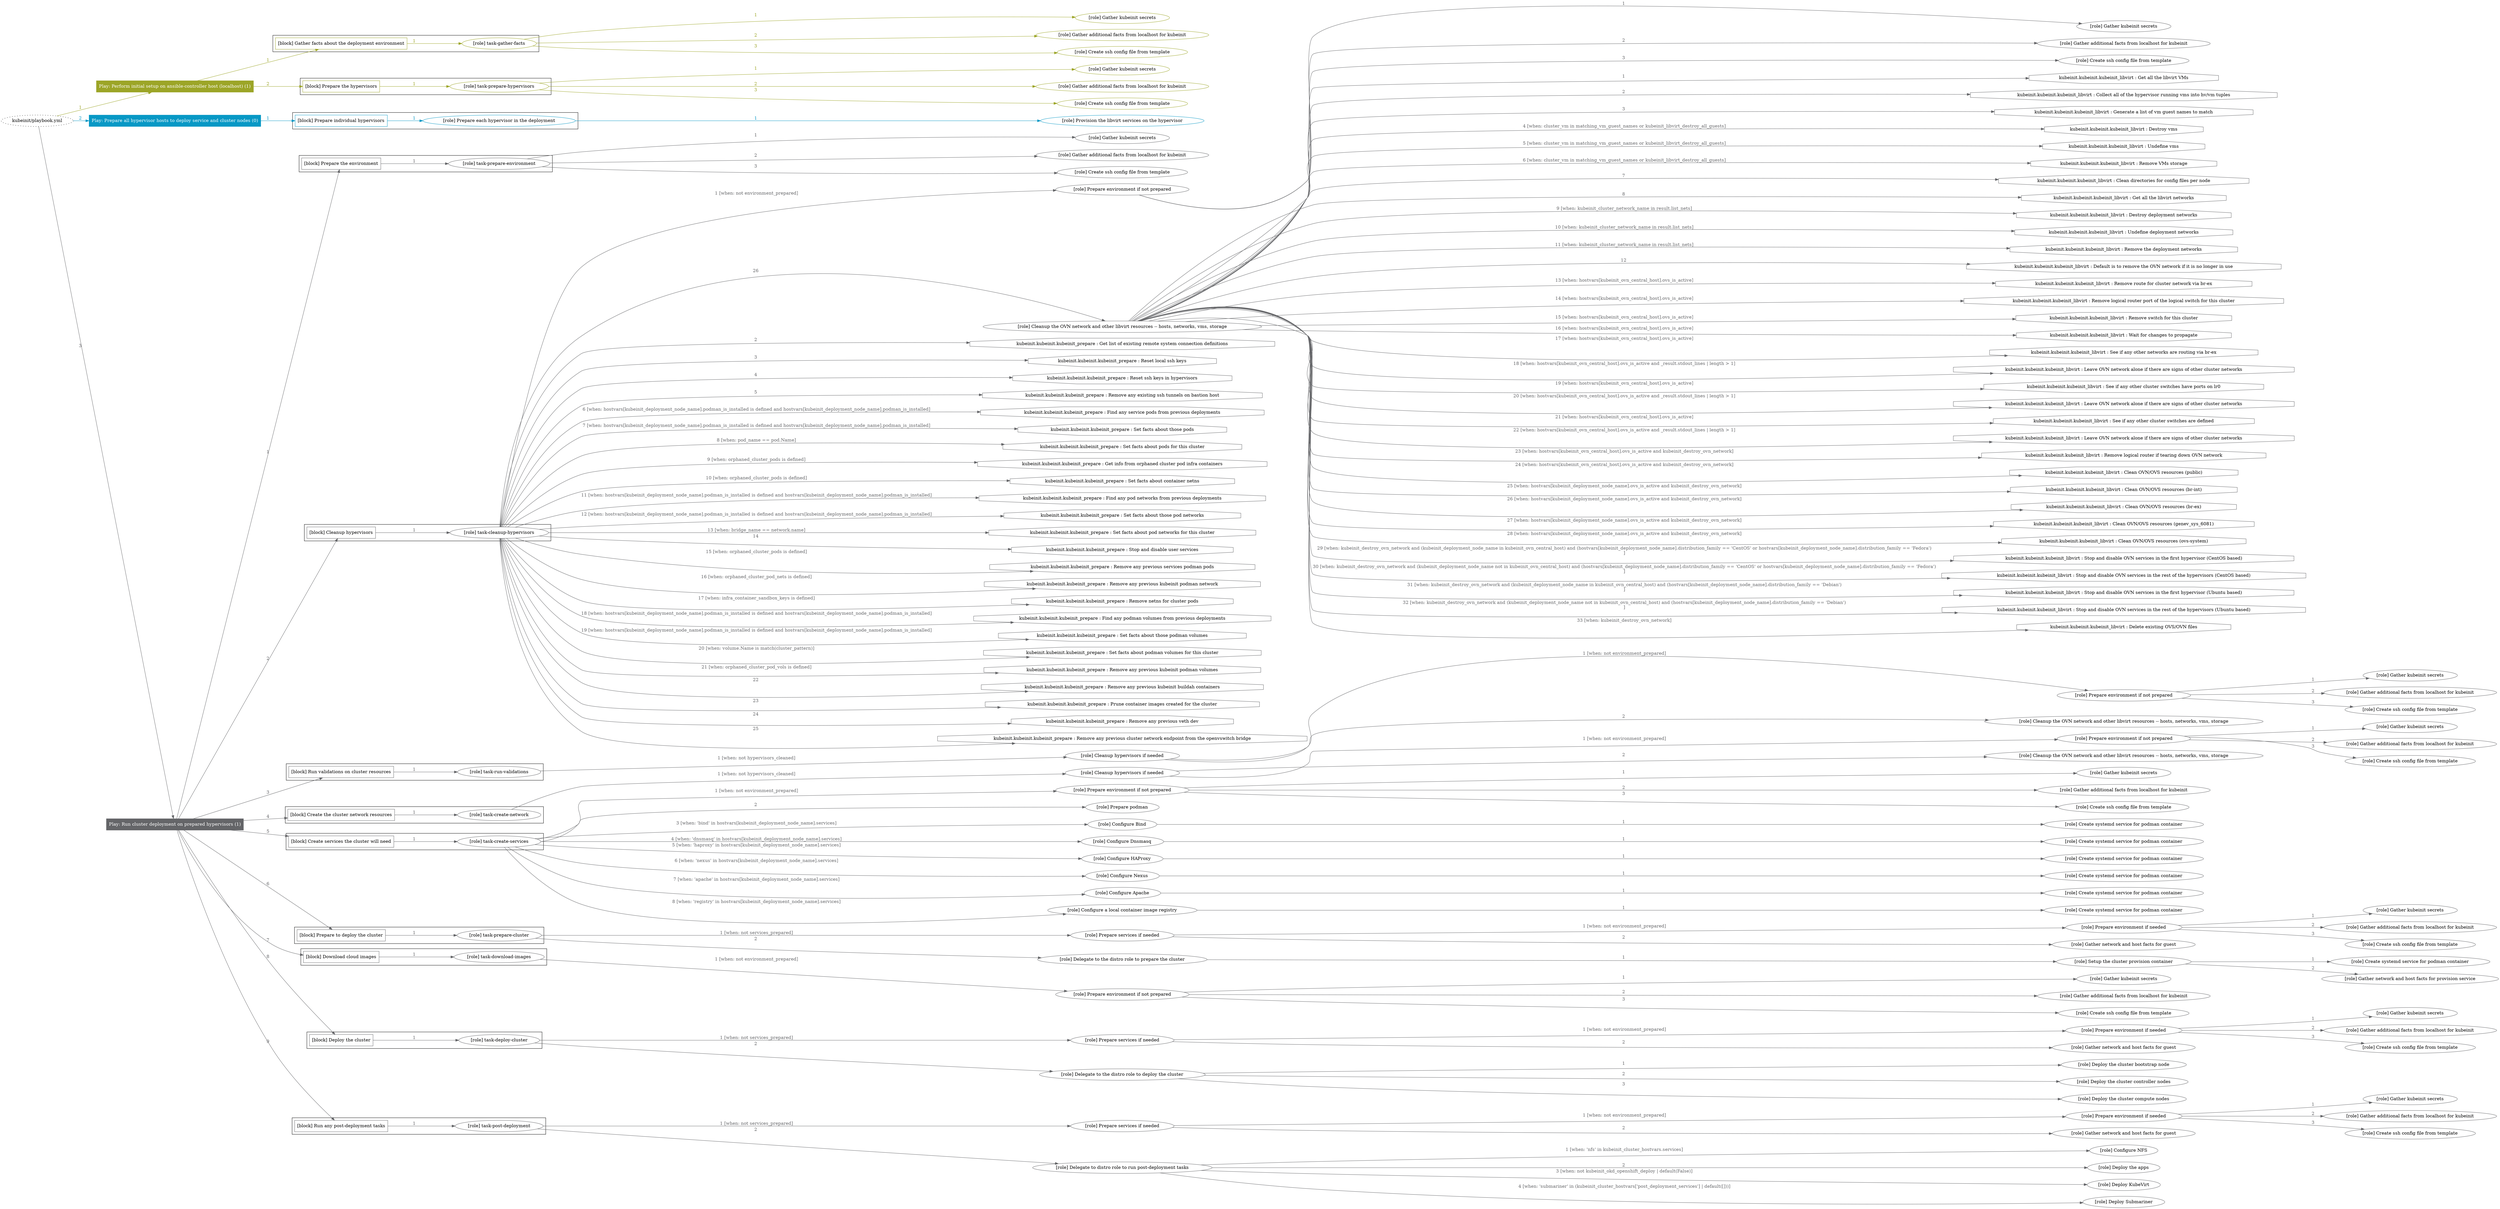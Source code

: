 digraph {
	graph [concentrate=true ordering=in rankdir=LR ratio=fill]
	edge [esep=5 sep=10]
	"kubeinit/playbook.yml" [id=root_node style=dotted]
	play_9161a0d1 [label="Play: Perform initial setup on ansible-controller host (localhost) (1)" color="#9ca527" fontcolor="#ffffff" id=play_9161a0d1 shape=box style=filled tooltip=localhost]
	"kubeinit/playbook.yml" -> play_9161a0d1 [label="1 " color="#9ca527" fontcolor="#9ca527" id=edge_3f60aef7 labeltooltip="1 " tooltip="1 "]
	subgraph "Gather kubeinit secrets" {
		role_dadc5a93 [label="[role] Gather kubeinit secrets" color="#9ca527" id=role_dadc5a93 tooltip="Gather kubeinit secrets"]
	}
	subgraph "Gather additional facts from localhost for kubeinit" {
		role_564ab711 [label="[role] Gather additional facts from localhost for kubeinit" color="#9ca527" id=role_564ab711 tooltip="Gather additional facts from localhost for kubeinit"]
	}
	subgraph "Create ssh config file from template" {
		role_732f8b85 [label="[role] Create ssh config file from template" color="#9ca527" id=role_732f8b85 tooltip="Create ssh config file from template"]
	}
	subgraph "task-gather-facts" {
		role_3a138c8e [label="[role] task-gather-facts" color="#9ca527" id=role_3a138c8e tooltip="task-gather-facts"]
		role_3a138c8e -> role_dadc5a93 [label="1 " color="#9ca527" fontcolor="#9ca527" id=edge_74b45e54 labeltooltip="1 " tooltip="1 "]
		role_3a138c8e -> role_564ab711 [label="2 " color="#9ca527" fontcolor="#9ca527" id=edge_6ecc9608 labeltooltip="2 " tooltip="2 "]
		role_3a138c8e -> role_732f8b85 [label="3 " color="#9ca527" fontcolor="#9ca527" id=edge_35d674af labeltooltip="3 " tooltip="3 "]
	}
	subgraph "Gather kubeinit secrets" {
		role_bfb163ec [label="[role] Gather kubeinit secrets" color="#9ca527" id=role_bfb163ec tooltip="Gather kubeinit secrets"]
	}
	subgraph "Gather additional facts from localhost for kubeinit" {
		role_de8f8d47 [label="[role] Gather additional facts from localhost for kubeinit" color="#9ca527" id=role_de8f8d47 tooltip="Gather additional facts from localhost for kubeinit"]
	}
	subgraph "Create ssh config file from template" {
		role_79fc970c [label="[role] Create ssh config file from template" color="#9ca527" id=role_79fc970c tooltip="Create ssh config file from template"]
	}
	subgraph "task-prepare-hypervisors" {
		role_7d9f3e66 [label="[role] task-prepare-hypervisors" color="#9ca527" id=role_7d9f3e66 tooltip="task-prepare-hypervisors"]
		role_7d9f3e66 -> role_bfb163ec [label="1 " color="#9ca527" fontcolor="#9ca527" id=edge_b8ff4977 labeltooltip="1 " tooltip="1 "]
		role_7d9f3e66 -> role_de8f8d47 [label="2 " color="#9ca527" fontcolor="#9ca527" id=edge_2eff59d9 labeltooltip="2 " tooltip="2 "]
		role_7d9f3e66 -> role_79fc970c [label="3 " color="#9ca527" fontcolor="#9ca527" id=edge_4418f6ea labeltooltip="3 " tooltip="3 "]
	}
	subgraph "Play: Perform initial setup on ansible-controller host (localhost) (1)" {
		play_9161a0d1 -> block_3ead2375 [label=1 color="#9ca527" fontcolor="#9ca527" id=edge_a5574df6 labeltooltip=1 tooltip=1]
		subgraph cluster_block_3ead2375 {
			block_3ead2375 [label="[block] Gather facts about the deployment environment" color="#9ca527" id=block_3ead2375 labeltooltip="Gather facts about the deployment environment" shape=box tooltip="Gather facts about the deployment environment"]
			block_3ead2375 -> role_3a138c8e [label="1 " color="#9ca527" fontcolor="#9ca527" id=edge_1fb268f6 labeltooltip="1 " tooltip="1 "]
		}
		play_9161a0d1 -> block_58c0d29c [label=2 color="#9ca527" fontcolor="#9ca527" id=edge_acb1ea78 labeltooltip=2 tooltip=2]
		subgraph cluster_block_58c0d29c {
			block_58c0d29c [label="[block] Prepare the hypervisors" color="#9ca527" id=block_58c0d29c labeltooltip="Prepare the hypervisors" shape=box tooltip="Prepare the hypervisors"]
			block_58c0d29c -> role_7d9f3e66 [label="1 " color="#9ca527" fontcolor="#9ca527" id=edge_38a0248b labeltooltip="1 " tooltip="1 "]
		}
	}
	play_a4331dd5 [label="Play: Prepare all hypervisor hosts to deploy service and cluster nodes (0)" color="#0798c5" fontcolor="#ffffff" id=play_a4331dd5 shape=box style=filled tooltip="Play: Prepare all hypervisor hosts to deploy service and cluster nodes (0)"]
	"kubeinit/playbook.yml" -> play_a4331dd5 [label="2 " color="#0798c5" fontcolor="#0798c5" id=edge_3f475771 labeltooltip="2 " tooltip="2 "]
	subgraph "Provision the libvirt services on the hypervisor" {
		role_468be45b [label="[role] Provision the libvirt services on the hypervisor" color="#0798c5" id=role_468be45b tooltip="Provision the libvirt services on the hypervisor"]
	}
	subgraph "Prepare each hypervisor in the deployment" {
		role_e16c36fb [label="[role] Prepare each hypervisor in the deployment" color="#0798c5" id=role_e16c36fb tooltip="Prepare each hypervisor in the deployment"]
		role_e16c36fb -> role_468be45b [label="1 " color="#0798c5" fontcolor="#0798c5" id=edge_d2145a8a labeltooltip="1 " tooltip="1 "]
	}
	subgraph "Play: Prepare all hypervisor hosts to deploy service and cluster nodes (0)" {
		play_a4331dd5 -> block_8f490233 [label=1 color="#0798c5" fontcolor="#0798c5" id=edge_43fbc9db labeltooltip=1 tooltip=1]
		subgraph cluster_block_8f490233 {
			block_8f490233 [label="[block] Prepare individual hypervisors" color="#0798c5" id=block_8f490233 labeltooltip="Prepare individual hypervisors" shape=box tooltip="Prepare individual hypervisors"]
			block_8f490233 -> role_e16c36fb [label="1 " color="#0798c5" fontcolor="#0798c5" id=edge_c106e154 labeltooltip="1 " tooltip="1 "]
		}
	}
	play_cfca527a [label="Play: Run cluster deployment on prepared hypervisors (1)" color="#646568" fontcolor="#ffffff" id=play_cfca527a shape=box style=filled tooltip=localhost]
	"kubeinit/playbook.yml" -> play_cfca527a [label="3 " color="#646568" fontcolor="#646568" id=edge_3ae3a5e8 labeltooltip="3 " tooltip="3 "]
	subgraph "Gather kubeinit secrets" {
		role_e492679f [label="[role] Gather kubeinit secrets" color="#646568" id=role_e492679f tooltip="Gather kubeinit secrets"]
	}
	subgraph "Gather additional facts from localhost for kubeinit" {
		role_8019c5d4 [label="[role] Gather additional facts from localhost for kubeinit" color="#646568" id=role_8019c5d4 tooltip="Gather additional facts from localhost for kubeinit"]
	}
	subgraph "Create ssh config file from template" {
		role_74037914 [label="[role] Create ssh config file from template" color="#646568" id=role_74037914 tooltip="Create ssh config file from template"]
	}
	subgraph "task-prepare-environment" {
		role_4d09a4f9 [label="[role] task-prepare-environment" color="#646568" id=role_4d09a4f9 tooltip="task-prepare-environment"]
		role_4d09a4f9 -> role_e492679f [label="1 " color="#646568" fontcolor="#646568" id=edge_b38f9308 labeltooltip="1 " tooltip="1 "]
		role_4d09a4f9 -> role_8019c5d4 [label="2 " color="#646568" fontcolor="#646568" id=edge_6d1de7d9 labeltooltip="2 " tooltip="2 "]
		role_4d09a4f9 -> role_74037914 [label="3 " color="#646568" fontcolor="#646568" id=edge_425c2308 labeltooltip="3 " tooltip="3 "]
	}
	subgraph "Gather kubeinit secrets" {
		role_56daad39 [label="[role] Gather kubeinit secrets" color="#646568" id=role_56daad39 tooltip="Gather kubeinit secrets"]
	}
	subgraph "Gather additional facts from localhost for kubeinit" {
		role_be0b5568 [label="[role] Gather additional facts from localhost for kubeinit" color="#646568" id=role_be0b5568 tooltip="Gather additional facts from localhost for kubeinit"]
	}
	subgraph "Create ssh config file from template" {
		role_a503cd4e [label="[role] Create ssh config file from template" color="#646568" id=role_a503cd4e tooltip="Create ssh config file from template"]
	}
	subgraph "Prepare environment if not prepared" {
		role_e9266a54 [label="[role] Prepare environment if not prepared" color="#646568" id=role_e9266a54 tooltip="Prepare environment if not prepared"]
		role_e9266a54 -> role_56daad39 [label="1 " color="#646568" fontcolor="#646568" id=edge_d8e680ab labeltooltip="1 " tooltip="1 "]
		role_e9266a54 -> role_be0b5568 [label="2 " color="#646568" fontcolor="#646568" id=edge_ddfddb17 labeltooltip="2 " tooltip="2 "]
		role_e9266a54 -> role_a503cd4e [label="3 " color="#646568" fontcolor="#646568" id=edge_0dc99310 labeltooltip="3 " tooltip="3 "]
	}
	subgraph "Cleanup the OVN network and other libvirt resources -- hosts, networks, vms, storage" {
		role_12f75730 [label="[role] Cleanup the OVN network and other libvirt resources -- hosts, networks, vms, storage" color="#646568" id=role_12f75730 tooltip="Cleanup the OVN network and other libvirt resources -- hosts, networks, vms, storage"]
		task_5093ada0 [label="kubeinit.kubeinit.kubeinit_libvirt : Get all the libvirt VMs" color="#646568" id=task_5093ada0 shape=octagon tooltip="kubeinit.kubeinit.kubeinit_libvirt : Get all the libvirt VMs"]
		role_12f75730 -> task_5093ada0 [label="1 " color="#646568" fontcolor="#646568" id=edge_4c1d5ec4 labeltooltip="1 " tooltip="1 "]
		task_b1ac4230 [label="kubeinit.kubeinit.kubeinit_libvirt : Collect all of the hypervisor running vms into hv/vm tuples" color="#646568" id=task_b1ac4230 shape=octagon tooltip="kubeinit.kubeinit.kubeinit_libvirt : Collect all of the hypervisor running vms into hv/vm tuples"]
		role_12f75730 -> task_b1ac4230 [label="2 " color="#646568" fontcolor="#646568" id=edge_f0db11ff labeltooltip="2 " tooltip="2 "]
		task_b8c01732 [label="kubeinit.kubeinit.kubeinit_libvirt : Generate a list of vm guest names to match" color="#646568" id=task_b8c01732 shape=octagon tooltip="kubeinit.kubeinit.kubeinit_libvirt : Generate a list of vm guest names to match"]
		role_12f75730 -> task_b8c01732 [label="3 " color="#646568" fontcolor="#646568" id=edge_cd38eb6b labeltooltip="3 " tooltip="3 "]
		task_119abe95 [label="kubeinit.kubeinit.kubeinit_libvirt : Destroy vms" color="#646568" id=task_119abe95 shape=octagon tooltip="kubeinit.kubeinit.kubeinit_libvirt : Destroy vms"]
		role_12f75730 -> task_119abe95 [label="4 [when: cluster_vm in matching_vm_guest_names or kubeinit_libvirt_destroy_all_guests]" color="#646568" fontcolor="#646568" id=edge_7f8a8bd6 labeltooltip="4 [when: cluster_vm in matching_vm_guest_names or kubeinit_libvirt_destroy_all_guests]" tooltip="4 [when: cluster_vm in matching_vm_guest_names or kubeinit_libvirt_destroy_all_guests]"]
		task_ead4afef [label="kubeinit.kubeinit.kubeinit_libvirt : Undefine vms" color="#646568" id=task_ead4afef shape=octagon tooltip="kubeinit.kubeinit.kubeinit_libvirt : Undefine vms"]
		role_12f75730 -> task_ead4afef [label="5 [when: cluster_vm in matching_vm_guest_names or kubeinit_libvirt_destroy_all_guests]" color="#646568" fontcolor="#646568" id=edge_9e0274eb labeltooltip="5 [when: cluster_vm in matching_vm_guest_names or kubeinit_libvirt_destroy_all_guests]" tooltip="5 [when: cluster_vm in matching_vm_guest_names or kubeinit_libvirt_destroy_all_guests]"]
		task_b5457a87 [label="kubeinit.kubeinit.kubeinit_libvirt : Remove VMs storage" color="#646568" id=task_b5457a87 shape=octagon tooltip="kubeinit.kubeinit.kubeinit_libvirt : Remove VMs storage"]
		role_12f75730 -> task_b5457a87 [label="6 [when: cluster_vm in matching_vm_guest_names or kubeinit_libvirt_destroy_all_guests]" color="#646568" fontcolor="#646568" id=edge_175b6ed8 labeltooltip="6 [when: cluster_vm in matching_vm_guest_names or kubeinit_libvirt_destroy_all_guests]" tooltip="6 [when: cluster_vm in matching_vm_guest_names or kubeinit_libvirt_destroy_all_guests]"]
		task_e160bb26 [label="kubeinit.kubeinit.kubeinit_libvirt : Clean directories for config files per node" color="#646568" id=task_e160bb26 shape=octagon tooltip="kubeinit.kubeinit.kubeinit_libvirt : Clean directories for config files per node"]
		role_12f75730 -> task_e160bb26 [label="7 " color="#646568" fontcolor="#646568" id=edge_75fb65c9 labeltooltip="7 " tooltip="7 "]
		task_c7e8e8e7 [label="kubeinit.kubeinit.kubeinit_libvirt : Get all the libvirt networks" color="#646568" id=task_c7e8e8e7 shape=octagon tooltip="kubeinit.kubeinit.kubeinit_libvirt : Get all the libvirt networks"]
		role_12f75730 -> task_c7e8e8e7 [label="8 " color="#646568" fontcolor="#646568" id=edge_d8d50a81 labeltooltip="8 " tooltip="8 "]
		task_3a0f1af9 [label="kubeinit.kubeinit.kubeinit_libvirt : Destroy deployment networks" color="#646568" id=task_3a0f1af9 shape=octagon tooltip="kubeinit.kubeinit.kubeinit_libvirt : Destroy deployment networks"]
		role_12f75730 -> task_3a0f1af9 [label="9 [when: kubeinit_cluster_network_name in result.list_nets]" color="#646568" fontcolor="#646568" id=edge_98fc1d37 labeltooltip="9 [when: kubeinit_cluster_network_name in result.list_nets]" tooltip="9 [when: kubeinit_cluster_network_name in result.list_nets]"]
		task_b57f625a [label="kubeinit.kubeinit.kubeinit_libvirt : Undefine deployment networks" color="#646568" id=task_b57f625a shape=octagon tooltip="kubeinit.kubeinit.kubeinit_libvirt : Undefine deployment networks"]
		role_12f75730 -> task_b57f625a [label="10 [when: kubeinit_cluster_network_name in result.list_nets]" color="#646568" fontcolor="#646568" id=edge_296390fc labeltooltip="10 [when: kubeinit_cluster_network_name in result.list_nets]" tooltip="10 [when: kubeinit_cluster_network_name in result.list_nets]"]
		task_8ab4a26a [label="kubeinit.kubeinit.kubeinit_libvirt : Remove the deployment networks" color="#646568" id=task_8ab4a26a shape=octagon tooltip="kubeinit.kubeinit.kubeinit_libvirt : Remove the deployment networks"]
		role_12f75730 -> task_8ab4a26a [label="11 [when: kubeinit_cluster_network_name in result.list_nets]" color="#646568" fontcolor="#646568" id=edge_adc283a5 labeltooltip="11 [when: kubeinit_cluster_network_name in result.list_nets]" tooltip="11 [when: kubeinit_cluster_network_name in result.list_nets]"]
		task_abb9d246 [label="kubeinit.kubeinit.kubeinit_libvirt : Default is to remove the OVN network if it is no longer in use" color="#646568" id=task_abb9d246 shape=octagon tooltip="kubeinit.kubeinit.kubeinit_libvirt : Default is to remove the OVN network if it is no longer in use"]
		role_12f75730 -> task_abb9d246 [label="12 " color="#646568" fontcolor="#646568" id=edge_d56880ea labeltooltip="12 " tooltip="12 "]
		task_bb6fe613 [label="kubeinit.kubeinit.kubeinit_libvirt : Remove route for cluster network via br-ex" color="#646568" id=task_bb6fe613 shape=octagon tooltip="kubeinit.kubeinit.kubeinit_libvirt : Remove route for cluster network via br-ex"]
		role_12f75730 -> task_bb6fe613 [label="13 [when: hostvars[kubeinit_ovn_central_host].ovs_is_active]" color="#646568" fontcolor="#646568" id=edge_c3994c1c labeltooltip="13 [when: hostvars[kubeinit_ovn_central_host].ovs_is_active]" tooltip="13 [when: hostvars[kubeinit_ovn_central_host].ovs_is_active]"]
		task_9f65798c [label="kubeinit.kubeinit.kubeinit_libvirt : Remove logical router port of the logical switch for this cluster" color="#646568" id=task_9f65798c shape=octagon tooltip="kubeinit.kubeinit.kubeinit_libvirt : Remove logical router port of the logical switch for this cluster"]
		role_12f75730 -> task_9f65798c [label="14 [when: hostvars[kubeinit_ovn_central_host].ovs_is_active]" color="#646568" fontcolor="#646568" id=edge_2bca49bb labeltooltip="14 [when: hostvars[kubeinit_ovn_central_host].ovs_is_active]" tooltip="14 [when: hostvars[kubeinit_ovn_central_host].ovs_is_active]"]
		task_d674c9f8 [label="kubeinit.kubeinit.kubeinit_libvirt : Remove switch for this cluster" color="#646568" id=task_d674c9f8 shape=octagon tooltip="kubeinit.kubeinit.kubeinit_libvirt : Remove switch for this cluster"]
		role_12f75730 -> task_d674c9f8 [label="15 [when: hostvars[kubeinit_ovn_central_host].ovs_is_active]" color="#646568" fontcolor="#646568" id=edge_4fccb7f9 labeltooltip="15 [when: hostvars[kubeinit_ovn_central_host].ovs_is_active]" tooltip="15 [when: hostvars[kubeinit_ovn_central_host].ovs_is_active]"]
		task_98935183 [label="kubeinit.kubeinit.kubeinit_libvirt : Wait for changes to propagate" color="#646568" id=task_98935183 shape=octagon tooltip="kubeinit.kubeinit.kubeinit_libvirt : Wait for changes to propagate"]
		role_12f75730 -> task_98935183 [label="16 [when: hostvars[kubeinit_ovn_central_host].ovs_is_active]" color="#646568" fontcolor="#646568" id=edge_153d98a8 labeltooltip="16 [when: hostvars[kubeinit_ovn_central_host].ovs_is_active]" tooltip="16 [when: hostvars[kubeinit_ovn_central_host].ovs_is_active]"]
		task_0e546cc8 [label="kubeinit.kubeinit.kubeinit_libvirt : See if any other networks are routing via br-ex" color="#646568" id=task_0e546cc8 shape=octagon tooltip="kubeinit.kubeinit.kubeinit_libvirt : See if any other networks are routing via br-ex"]
		role_12f75730 -> task_0e546cc8 [label="17 [when: hostvars[kubeinit_ovn_central_host].ovs_is_active]" color="#646568" fontcolor="#646568" id=edge_841a4413 labeltooltip="17 [when: hostvars[kubeinit_ovn_central_host].ovs_is_active]" tooltip="17 [when: hostvars[kubeinit_ovn_central_host].ovs_is_active]"]
		task_8d66041f [label="kubeinit.kubeinit.kubeinit_libvirt : Leave OVN network alone if there are signs of other cluster networks" color="#646568" id=task_8d66041f shape=octagon tooltip="kubeinit.kubeinit.kubeinit_libvirt : Leave OVN network alone if there are signs of other cluster networks"]
		role_12f75730 -> task_8d66041f [label="18 [when: hostvars[kubeinit_ovn_central_host].ovs_is_active and _result.stdout_lines | length > 1]" color="#646568" fontcolor="#646568" id=edge_81466dcc labeltooltip="18 [when: hostvars[kubeinit_ovn_central_host].ovs_is_active and _result.stdout_lines | length > 1]" tooltip="18 [when: hostvars[kubeinit_ovn_central_host].ovs_is_active and _result.stdout_lines | length > 1]"]
		task_51c7610d [label="kubeinit.kubeinit.kubeinit_libvirt : See if any other cluster switches have ports on lr0" color="#646568" id=task_51c7610d shape=octagon tooltip="kubeinit.kubeinit.kubeinit_libvirt : See if any other cluster switches have ports on lr0"]
		role_12f75730 -> task_51c7610d [label="19 [when: hostvars[kubeinit_ovn_central_host].ovs_is_active]" color="#646568" fontcolor="#646568" id=edge_9eab0c1e labeltooltip="19 [when: hostvars[kubeinit_ovn_central_host].ovs_is_active]" tooltip="19 [when: hostvars[kubeinit_ovn_central_host].ovs_is_active]"]
		task_f472805c [label="kubeinit.kubeinit.kubeinit_libvirt : Leave OVN network alone if there are signs of other cluster networks" color="#646568" id=task_f472805c shape=octagon tooltip="kubeinit.kubeinit.kubeinit_libvirt : Leave OVN network alone if there are signs of other cluster networks"]
		role_12f75730 -> task_f472805c [label="20 [when: hostvars[kubeinit_ovn_central_host].ovs_is_active and _result.stdout_lines | length > 1]" color="#646568" fontcolor="#646568" id=edge_a1ff7017 labeltooltip="20 [when: hostvars[kubeinit_ovn_central_host].ovs_is_active and _result.stdout_lines | length > 1]" tooltip="20 [when: hostvars[kubeinit_ovn_central_host].ovs_is_active and _result.stdout_lines | length > 1]"]
		task_629a51a2 [label="kubeinit.kubeinit.kubeinit_libvirt : See if any other cluster switches are defined" color="#646568" id=task_629a51a2 shape=octagon tooltip="kubeinit.kubeinit.kubeinit_libvirt : See if any other cluster switches are defined"]
		role_12f75730 -> task_629a51a2 [label="21 [when: hostvars[kubeinit_ovn_central_host].ovs_is_active]" color="#646568" fontcolor="#646568" id=edge_d11b7d3d labeltooltip="21 [when: hostvars[kubeinit_ovn_central_host].ovs_is_active]" tooltip="21 [when: hostvars[kubeinit_ovn_central_host].ovs_is_active]"]
		task_b9dcc68e [label="kubeinit.kubeinit.kubeinit_libvirt : Leave OVN network alone if there are signs of other cluster networks" color="#646568" id=task_b9dcc68e shape=octagon tooltip="kubeinit.kubeinit.kubeinit_libvirt : Leave OVN network alone if there are signs of other cluster networks"]
		role_12f75730 -> task_b9dcc68e [label="22 [when: hostvars[kubeinit_ovn_central_host].ovs_is_active and _result.stdout_lines | length > 1]" color="#646568" fontcolor="#646568" id=edge_e4527141 labeltooltip="22 [when: hostvars[kubeinit_ovn_central_host].ovs_is_active and _result.stdout_lines | length > 1]" tooltip="22 [when: hostvars[kubeinit_ovn_central_host].ovs_is_active and _result.stdout_lines | length > 1]"]
		task_668f4432 [label="kubeinit.kubeinit.kubeinit_libvirt : Remove logical router if tearing down OVN network" color="#646568" id=task_668f4432 shape=octagon tooltip="kubeinit.kubeinit.kubeinit_libvirt : Remove logical router if tearing down OVN network"]
		role_12f75730 -> task_668f4432 [label="23 [when: hostvars[kubeinit_ovn_central_host].ovs_is_active and kubeinit_destroy_ovn_network]" color="#646568" fontcolor="#646568" id=edge_15869f50 labeltooltip="23 [when: hostvars[kubeinit_ovn_central_host].ovs_is_active and kubeinit_destroy_ovn_network]" tooltip="23 [when: hostvars[kubeinit_ovn_central_host].ovs_is_active and kubeinit_destroy_ovn_network]"]
		task_6d081e13 [label="kubeinit.kubeinit.kubeinit_libvirt : Clean OVN/OVS resources (public)" color="#646568" id=task_6d081e13 shape=octagon tooltip="kubeinit.kubeinit.kubeinit_libvirt : Clean OVN/OVS resources (public)"]
		role_12f75730 -> task_6d081e13 [label="24 [when: hostvars[kubeinit_ovn_central_host].ovs_is_active and kubeinit_destroy_ovn_network]" color="#646568" fontcolor="#646568" id=edge_fd1c5037 labeltooltip="24 [when: hostvars[kubeinit_ovn_central_host].ovs_is_active and kubeinit_destroy_ovn_network]" tooltip="24 [when: hostvars[kubeinit_ovn_central_host].ovs_is_active and kubeinit_destroy_ovn_network]"]
		task_5ac1d4dc [label="kubeinit.kubeinit.kubeinit_libvirt : Clean OVN/OVS resources (br-int)" color="#646568" id=task_5ac1d4dc shape=octagon tooltip="kubeinit.kubeinit.kubeinit_libvirt : Clean OVN/OVS resources (br-int)"]
		role_12f75730 -> task_5ac1d4dc [label="25 [when: hostvars[kubeinit_deployment_node_name].ovs_is_active and kubeinit_destroy_ovn_network]" color="#646568" fontcolor="#646568" id=edge_3ad33078 labeltooltip="25 [when: hostvars[kubeinit_deployment_node_name].ovs_is_active and kubeinit_destroy_ovn_network]" tooltip="25 [when: hostvars[kubeinit_deployment_node_name].ovs_is_active and kubeinit_destroy_ovn_network]"]
		task_b06d1719 [label="kubeinit.kubeinit.kubeinit_libvirt : Clean OVN/OVS resources (br-ex)" color="#646568" id=task_b06d1719 shape=octagon tooltip="kubeinit.kubeinit.kubeinit_libvirt : Clean OVN/OVS resources (br-ex)"]
		role_12f75730 -> task_b06d1719 [label="26 [when: hostvars[kubeinit_deployment_node_name].ovs_is_active and kubeinit_destroy_ovn_network]" color="#646568" fontcolor="#646568" id=edge_b6baa65b labeltooltip="26 [when: hostvars[kubeinit_deployment_node_name].ovs_is_active and kubeinit_destroy_ovn_network]" tooltip="26 [when: hostvars[kubeinit_deployment_node_name].ovs_is_active and kubeinit_destroy_ovn_network]"]
		task_3a5b49e9 [label="kubeinit.kubeinit.kubeinit_libvirt : Clean OVN/OVS resources (genev_sys_6081)" color="#646568" id=task_3a5b49e9 shape=octagon tooltip="kubeinit.kubeinit.kubeinit_libvirt : Clean OVN/OVS resources (genev_sys_6081)"]
		role_12f75730 -> task_3a5b49e9 [label="27 [when: hostvars[kubeinit_deployment_node_name].ovs_is_active and kubeinit_destroy_ovn_network]" color="#646568" fontcolor="#646568" id=edge_714cedf9 labeltooltip="27 [when: hostvars[kubeinit_deployment_node_name].ovs_is_active and kubeinit_destroy_ovn_network]" tooltip="27 [when: hostvars[kubeinit_deployment_node_name].ovs_is_active and kubeinit_destroy_ovn_network]"]
		task_0f90c4b4 [label="kubeinit.kubeinit.kubeinit_libvirt : Clean OVN/OVS resources (ovs-system)" color="#646568" id=task_0f90c4b4 shape=octagon tooltip="kubeinit.kubeinit.kubeinit_libvirt : Clean OVN/OVS resources (ovs-system)"]
		role_12f75730 -> task_0f90c4b4 [label="28 [when: hostvars[kubeinit_deployment_node_name].ovs_is_active and kubeinit_destroy_ovn_network]" color="#646568" fontcolor="#646568" id=edge_921ddfc3 labeltooltip="28 [when: hostvars[kubeinit_deployment_node_name].ovs_is_active and kubeinit_destroy_ovn_network]" tooltip="28 [when: hostvars[kubeinit_deployment_node_name].ovs_is_active and kubeinit_destroy_ovn_network]"]
		task_8eb42db0 [label="kubeinit.kubeinit.kubeinit_libvirt : Stop and disable OVN services in the first hypervisor (CentOS based)" color="#646568" id=task_8eb42db0 shape=octagon tooltip="kubeinit.kubeinit.kubeinit_libvirt : Stop and disable OVN services in the first hypervisor (CentOS based)"]
		role_12f75730 -> task_8eb42db0 [label="29 [when: kubeinit_destroy_ovn_network and (kubeinit_deployment_node_name in kubeinit_ovn_central_host) and (hostvars[kubeinit_deployment_node_name].distribution_family == 'CentOS' or hostvars[kubeinit_deployment_node_name].distribution_family == 'Fedora')
]" color="#646568" fontcolor="#646568" id=edge_322e39e7 labeltooltip="29 [when: kubeinit_destroy_ovn_network and (kubeinit_deployment_node_name in kubeinit_ovn_central_host) and (hostvars[kubeinit_deployment_node_name].distribution_family == 'CentOS' or hostvars[kubeinit_deployment_node_name].distribution_family == 'Fedora')
]" tooltip="29 [when: kubeinit_destroy_ovn_network and (kubeinit_deployment_node_name in kubeinit_ovn_central_host) and (hostvars[kubeinit_deployment_node_name].distribution_family == 'CentOS' or hostvars[kubeinit_deployment_node_name].distribution_family == 'Fedora')
]"]
		task_b0f287a7 [label="kubeinit.kubeinit.kubeinit_libvirt : Stop and disable OVN services in the rest of the hypervisors (CentOS based)" color="#646568" id=task_b0f287a7 shape=octagon tooltip="kubeinit.kubeinit.kubeinit_libvirt : Stop and disable OVN services in the rest of the hypervisors (CentOS based)"]
		role_12f75730 -> task_b0f287a7 [label="30 [when: kubeinit_destroy_ovn_network and (kubeinit_deployment_node_name not in kubeinit_ovn_central_host) and (hostvars[kubeinit_deployment_node_name].distribution_family == 'CentOS' or hostvars[kubeinit_deployment_node_name].distribution_family == 'Fedora')
]" color="#646568" fontcolor="#646568" id=edge_8bfd1659 labeltooltip="30 [when: kubeinit_destroy_ovn_network and (kubeinit_deployment_node_name not in kubeinit_ovn_central_host) and (hostvars[kubeinit_deployment_node_name].distribution_family == 'CentOS' or hostvars[kubeinit_deployment_node_name].distribution_family == 'Fedora')
]" tooltip="30 [when: kubeinit_destroy_ovn_network and (kubeinit_deployment_node_name not in kubeinit_ovn_central_host) and (hostvars[kubeinit_deployment_node_name].distribution_family == 'CentOS' or hostvars[kubeinit_deployment_node_name].distribution_family == 'Fedora')
]"]
		task_4ebd25c5 [label="kubeinit.kubeinit.kubeinit_libvirt : Stop and disable OVN services in the first hypervisor (Ubuntu based)" color="#646568" id=task_4ebd25c5 shape=octagon tooltip="kubeinit.kubeinit.kubeinit_libvirt : Stop and disable OVN services in the first hypervisor (Ubuntu based)"]
		role_12f75730 -> task_4ebd25c5 [label="31 [when: kubeinit_destroy_ovn_network and (kubeinit_deployment_node_name in kubeinit_ovn_central_host) and (hostvars[kubeinit_deployment_node_name].distribution_family == 'Debian')
]" color="#646568" fontcolor="#646568" id=edge_aeaef5f8 labeltooltip="31 [when: kubeinit_destroy_ovn_network and (kubeinit_deployment_node_name in kubeinit_ovn_central_host) and (hostvars[kubeinit_deployment_node_name].distribution_family == 'Debian')
]" tooltip="31 [when: kubeinit_destroy_ovn_network and (kubeinit_deployment_node_name in kubeinit_ovn_central_host) and (hostvars[kubeinit_deployment_node_name].distribution_family == 'Debian')
]"]
		task_080af0c5 [label="kubeinit.kubeinit.kubeinit_libvirt : Stop and disable OVN services in the rest of the hypervisors (Ubuntu based)" color="#646568" id=task_080af0c5 shape=octagon tooltip="kubeinit.kubeinit.kubeinit_libvirt : Stop and disable OVN services in the rest of the hypervisors (Ubuntu based)"]
		role_12f75730 -> task_080af0c5 [label="32 [when: kubeinit_destroy_ovn_network and (kubeinit_deployment_node_name not in kubeinit_ovn_central_host) and (hostvars[kubeinit_deployment_node_name].distribution_family == 'Debian')
]" color="#646568" fontcolor="#646568" id=edge_71cba5a4 labeltooltip="32 [when: kubeinit_destroy_ovn_network and (kubeinit_deployment_node_name not in kubeinit_ovn_central_host) and (hostvars[kubeinit_deployment_node_name].distribution_family == 'Debian')
]" tooltip="32 [when: kubeinit_destroy_ovn_network and (kubeinit_deployment_node_name not in kubeinit_ovn_central_host) and (hostvars[kubeinit_deployment_node_name].distribution_family == 'Debian')
]"]
		task_6bd8af07 [label="kubeinit.kubeinit.kubeinit_libvirt : Delete existing OVS/OVN files" color="#646568" id=task_6bd8af07 shape=octagon tooltip="kubeinit.kubeinit.kubeinit_libvirt : Delete existing OVS/OVN files"]
		role_12f75730 -> task_6bd8af07 [label="33 [when: kubeinit_destroy_ovn_network]" color="#646568" fontcolor="#646568" id=edge_879b21c0 labeltooltip="33 [when: kubeinit_destroy_ovn_network]" tooltip="33 [when: kubeinit_destroy_ovn_network]"]
	}
	subgraph "task-cleanup-hypervisors" {
		role_1c64de45 [label="[role] task-cleanup-hypervisors" color="#646568" id=role_1c64de45 tooltip="task-cleanup-hypervisors"]
		role_1c64de45 -> role_e9266a54 [label="1 [when: not environment_prepared]" color="#646568" fontcolor="#646568" id=edge_642e335c labeltooltip="1 [when: not environment_prepared]" tooltip="1 [when: not environment_prepared]"]
		task_5cdbd91a [label="kubeinit.kubeinit.kubeinit_prepare : Get list of existing remote system connection definitions" color="#646568" id=task_5cdbd91a shape=octagon tooltip="kubeinit.kubeinit.kubeinit_prepare : Get list of existing remote system connection definitions"]
		role_1c64de45 -> task_5cdbd91a [label="2 " color="#646568" fontcolor="#646568" id=edge_186c955e labeltooltip="2 " tooltip="2 "]
		task_d8e52eed [label="kubeinit.kubeinit.kubeinit_prepare : Reset local ssh keys" color="#646568" id=task_d8e52eed shape=octagon tooltip="kubeinit.kubeinit.kubeinit_prepare : Reset local ssh keys"]
		role_1c64de45 -> task_d8e52eed [label="3 " color="#646568" fontcolor="#646568" id=edge_09c78df1 labeltooltip="3 " tooltip="3 "]
		task_fefc59d2 [label="kubeinit.kubeinit.kubeinit_prepare : Reset ssh keys in hypervisors" color="#646568" id=task_fefc59d2 shape=octagon tooltip="kubeinit.kubeinit.kubeinit_prepare : Reset ssh keys in hypervisors"]
		role_1c64de45 -> task_fefc59d2 [label="4 " color="#646568" fontcolor="#646568" id=edge_59cc2238 labeltooltip="4 " tooltip="4 "]
		task_7527c230 [label="kubeinit.kubeinit.kubeinit_prepare : Remove any existing ssh tunnels on bastion host" color="#646568" id=task_7527c230 shape=octagon tooltip="kubeinit.kubeinit.kubeinit_prepare : Remove any existing ssh tunnels on bastion host"]
		role_1c64de45 -> task_7527c230 [label="5 " color="#646568" fontcolor="#646568" id=edge_568815b6 labeltooltip="5 " tooltip="5 "]
		task_9f1aa702 [label="kubeinit.kubeinit.kubeinit_prepare : Find any service pods from previous deployments" color="#646568" id=task_9f1aa702 shape=octagon tooltip="kubeinit.kubeinit.kubeinit_prepare : Find any service pods from previous deployments"]
		role_1c64de45 -> task_9f1aa702 [label="6 [when: hostvars[kubeinit_deployment_node_name].podman_is_installed is defined and hostvars[kubeinit_deployment_node_name].podman_is_installed]" color="#646568" fontcolor="#646568" id=edge_0c96642f labeltooltip="6 [when: hostvars[kubeinit_deployment_node_name].podman_is_installed is defined and hostvars[kubeinit_deployment_node_name].podman_is_installed]" tooltip="6 [when: hostvars[kubeinit_deployment_node_name].podman_is_installed is defined and hostvars[kubeinit_deployment_node_name].podman_is_installed]"]
		task_9f7bfaec [label="kubeinit.kubeinit.kubeinit_prepare : Set facts about those pods" color="#646568" id=task_9f7bfaec shape=octagon tooltip="kubeinit.kubeinit.kubeinit_prepare : Set facts about those pods"]
		role_1c64de45 -> task_9f7bfaec [label="7 [when: hostvars[kubeinit_deployment_node_name].podman_is_installed is defined and hostvars[kubeinit_deployment_node_name].podman_is_installed]" color="#646568" fontcolor="#646568" id=edge_8889ea86 labeltooltip="7 [when: hostvars[kubeinit_deployment_node_name].podman_is_installed is defined and hostvars[kubeinit_deployment_node_name].podman_is_installed]" tooltip="7 [when: hostvars[kubeinit_deployment_node_name].podman_is_installed is defined and hostvars[kubeinit_deployment_node_name].podman_is_installed]"]
		task_0c711bdc [label="kubeinit.kubeinit.kubeinit_prepare : Set facts about pods for this cluster" color="#646568" id=task_0c711bdc shape=octagon tooltip="kubeinit.kubeinit.kubeinit_prepare : Set facts about pods for this cluster"]
		role_1c64de45 -> task_0c711bdc [label="8 [when: pod_name == pod.Name]" color="#646568" fontcolor="#646568" id=edge_04f905cd labeltooltip="8 [when: pod_name == pod.Name]" tooltip="8 [when: pod_name == pod.Name]"]
		task_6df39c24 [label="kubeinit.kubeinit.kubeinit_prepare : Get info from orphaned cluster pod infra containers" color="#646568" id=task_6df39c24 shape=octagon tooltip="kubeinit.kubeinit.kubeinit_prepare : Get info from orphaned cluster pod infra containers"]
		role_1c64de45 -> task_6df39c24 [label="9 [when: orphaned_cluster_pods is defined]" color="#646568" fontcolor="#646568" id=edge_fabeb348 labeltooltip="9 [when: orphaned_cluster_pods is defined]" tooltip="9 [when: orphaned_cluster_pods is defined]"]
		task_bb9f4560 [label="kubeinit.kubeinit.kubeinit_prepare : Set facts about container netns" color="#646568" id=task_bb9f4560 shape=octagon tooltip="kubeinit.kubeinit.kubeinit_prepare : Set facts about container netns"]
		role_1c64de45 -> task_bb9f4560 [label="10 [when: orphaned_cluster_pods is defined]" color="#646568" fontcolor="#646568" id=edge_dc75f7ed labeltooltip="10 [when: orphaned_cluster_pods is defined]" tooltip="10 [when: orphaned_cluster_pods is defined]"]
		task_31fcbf5d [label="kubeinit.kubeinit.kubeinit_prepare : Find any pod networks from previous deployments" color="#646568" id=task_31fcbf5d shape=octagon tooltip="kubeinit.kubeinit.kubeinit_prepare : Find any pod networks from previous deployments"]
		role_1c64de45 -> task_31fcbf5d [label="11 [when: hostvars[kubeinit_deployment_node_name].podman_is_installed is defined and hostvars[kubeinit_deployment_node_name].podman_is_installed]" color="#646568" fontcolor="#646568" id=edge_0533ef27 labeltooltip="11 [when: hostvars[kubeinit_deployment_node_name].podman_is_installed is defined and hostvars[kubeinit_deployment_node_name].podman_is_installed]" tooltip="11 [when: hostvars[kubeinit_deployment_node_name].podman_is_installed is defined and hostvars[kubeinit_deployment_node_name].podman_is_installed]"]
		task_cacf7587 [label="kubeinit.kubeinit.kubeinit_prepare : Set facts about those pod networks" color="#646568" id=task_cacf7587 shape=octagon tooltip="kubeinit.kubeinit.kubeinit_prepare : Set facts about those pod networks"]
		role_1c64de45 -> task_cacf7587 [label="12 [when: hostvars[kubeinit_deployment_node_name].podman_is_installed is defined and hostvars[kubeinit_deployment_node_name].podman_is_installed]" color="#646568" fontcolor="#646568" id=edge_288bb3af labeltooltip="12 [when: hostvars[kubeinit_deployment_node_name].podman_is_installed is defined and hostvars[kubeinit_deployment_node_name].podman_is_installed]" tooltip="12 [when: hostvars[kubeinit_deployment_node_name].podman_is_installed is defined and hostvars[kubeinit_deployment_node_name].podman_is_installed]"]
		task_bd35435b [label="kubeinit.kubeinit.kubeinit_prepare : Set facts about pod networks for this cluster" color="#646568" id=task_bd35435b shape=octagon tooltip="kubeinit.kubeinit.kubeinit_prepare : Set facts about pod networks for this cluster"]
		role_1c64de45 -> task_bd35435b [label="13 [when: bridge_name == network.name]" color="#646568" fontcolor="#646568" id=edge_f28573a3 labeltooltip="13 [when: bridge_name == network.name]" tooltip="13 [when: bridge_name == network.name]"]
		task_698d03c2 [label="kubeinit.kubeinit.kubeinit_prepare : Stop and disable user services" color="#646568" id=task_698d03c2 shape=octagon tooltip="kubeinit.kubeinit.kubeinit_prepare : Stop and disable user services"]
		role_1c64de45 -> task_698d03c2 [label="14 " color="#646568" fontcolor="#646568" id=edge_7f068b76 labeltooltip="14 " tooltip="14 "]
		task_3c59b6d1 [label="kubeinit.kubeinit.kubeinit_prepare : Remove any previous services podman pods" color="#646568" id=task_3c59b6d1 shape=octagon tooltip="kubeinit.kubeinit.kubeinit_prepare : Remove any previous services podman pods"]
		role_1c64de45 -> task_3c59b6d1 [label="15 [when: orphaned_cluster_pods is defined]" color="#646568" fontcolor="#646568" id=edge_57e2a588 labeltooltip="15 [when: orphaned_cluster_pods is defined]" tooltip="15 [when: orphaned_cluster_pods is defined]"]
		task_270fa55e [label="kubeinit.kubeinit.kubeinit_prepare : Remove any previous kubeinit podman network" color="#646568" id=task_270fa55e shape=octagon tooltip="kubeinit.kubeinit.kubeinit_prepare : Remove any previous kubeinit podman network"]
		role_1c64de45 -> task_270fa55e [label="16 [when: orphaned_cluster_pod_nets is defined]" color="#646568" fontcolor="#646568" id=edge_4a936044 labeltooltip="16 [when: orphaned_cluster_pod_nets is defined]" tooltip="16 [when: orphaned_cluster_pod_nets is defined]"]
		task_75bb6f3d [label="kubeinit.kubeinit.kubeinit_prepare : Remove netns for cluster pods" color="#646568" id=task_75bb6f3d shape=octagon tooltip="kubeinit.kubeinit.kubeinit_prepare : Remove netns for cluster pods"]
		role_1c64de45 -> task_75bb6f3d [label="17 [when: infra_container_sandbox_keys is defined]" color="#646568" fontcolor="#646568" id=edge_4cb7b071 labeltooltip="17 [when: infra_container_sandbox_keys is defined]" tooltip="17 [when: infra_container_sandbox_keys is defined]"]
		task_eca02317 [label="kubeinit.kubeinit.kubeinit_prepare : Find any podman volumes from previous deployments" color="#646568" id=task_eca02317 shape=octagon tooltip="kubeinit.kubeinit.kubeinit_prepare : Find any podman volumes from previous deployments"]
		role_1c64de45 -> task_eca02317 [label="18 [when: hostvars[kubeinit_deployment_node_name].podman_is_installed is defined and hostvars[kubeinit_deployment_node_name].podman_is_installed]" color="#646568" fontcolor="#646568" id=edge_41e741cb labeltooltip="18 [when: hostvars[kubeinit_deployment_node_name].podman_is_installed is defined and hostvars[kubeinit_deployment_node_name].podman_is_installed]" tooltip="18 [when: hostvars[kubeinit_deployment_node_name].podman_is_installed is defined and hostvars[kubeinit_deployment_node_name].podman_is_installed]"]
		task_09a96a5b [label="kubeinit.kubeinit.kubeinit_prepare : Set facts about those podman volumes" color="#646568" id=task_09a96a5b shape=octagon tooltip="kubeinit.kubeinit.kubeinit_prepare : Set facts about those podman volumes"]
		role_1c64de45 -> task_09a96a5b [label="19 [when: hostvars[kubeinit_deployment_node_name].podman_is_installed is defined and hostvars[kubeinit_deployment_node_name].podman_is_installed]" color="#646568" fontcolor="#646568" id=edge_402ecc64 labeltooltip="19 [when: hostvars[kubeinit_deployment_node_name].podman_is_installed is defined and hostvars[kubeinit_deployment_node_name].podman_is_installed]" tooltip="19 [when: hostvars[kubeinit_deployment_node_name].podman_is_installed is defined and hostvars[kubeinit_deployment_node_name].podman_is_installed]"]
		task_5bbe1981 [label="kubeinit.kubeinit.kubeinit_prepare : Set facts about podman volumes for this cluster" color="#646568" id=task_5bbe1981 shape=octagon tooltip="kubeinit.kubeinit.kubeinit_prepare : Set facts about podman volumes for this cluster"]
		role_1c64de45 -> task_5bbe1981 [label="20 [when: volume.Name is match(cluster_pattern)]" color="#646568" fontcolor="#646568" id=edge_bee3e08b labeltooltip="20 [when: volume.Name is match(cluster_pattern)]" tooltip="20 [when: volume.Name is match(cluster_pattern)]"]
		task_c7c3b0b7 [label="kubeinit.kubeinit.kubeinit_prepare : Remove any previous kubeinit podman volumes" color="#646568" id=task_c7c3b0b7 shape=octagon tooltip="kubeinit.kubeinit.kubeinit_prepare : Remove any previous kubeinit podman volumes"]
		role_1c64de45 -> task_c7c3b0b7 [label="21 [when: orphaned_cluster_pod_vols is defined]" color="#646568" fontcolor="#646568" id=edge_e6e63c85 labeltooltip="21 [when: orphaned_cluster_pod_vols is defined]" tooltip="21 [when: orphaned_cluster_pod_vols is defined]"]
		task_11a69b4a [label="kubeinit.kubeinit.kubeinit_prepare : Remove any previous kubeinit buildah containers" color="#646568" id=task_11a69b4a shape=octagon tooltip="kubeinit.kubeinit.kubeinit_prepare : Remove any previous kubeinit buildah containers"]
		role_1c64de45 -> task_11a69b4a [label="22 " color="#646568" fontcolor="#646568" id=edge_af103f2b labeltooltip="22 " tooltip="22 "]
		task_2122ce97 [label="kubeinit.kubeinit.kubeinit_prepare : Prune container images created for the cluster" color="#646568" id=task_2122ce97 shape=octagon tooltip="kubeinit.kubeinit.kubeinit_prepare : Prune container images created for the cluster"]
		role_1c64de45 -> task_2122ce97 [label="23 " color="#646568" fontcolor="#646568" id=edge_86cfc6af labeltooltip="23 " tooltip="23 "]
		task_70b4d526 [label="kubeinit.kubeinit.kubeinit_prepare : Remove any previous veth dev" color="#646568" id=task_70b4d526 shape=octagon tooltip="kubeinit.kubeinit.kubeinit_prepare : Remove any previous veth dev"]
		role_1c64de45 -> task_70b4d526 [label="24 " color="#646568" fontcolor="#646568" id=edge_1974f3ed labeltooltip="24 " tooltip="24 "]
		task_8af60377 [label="kubeinit.kubeinit.kubeinit_prepare : Remove any previous cluster network endpoint from the openvswitch bridge" color="#646568" id=task_8af60377 shape=octagon tooltip="kubeinit.kubeinit.kubeinit_prepare : Remove any previous cluster network endpoint from the openvswitch bridge"]
		role_1c64de45 -> task_8af60377 [label="25 " color="#646568" fontcolor="#646568" id=edge_b4b09e9c labeltooltip="25 " tooltip="25 "]
		role_1c64de45 -> role_12f75730 [label="26 " color="#646568" fontcolor="#646568" id=edge_63f206d2 labeltooltip="26 " tooltip="26 "]
	}
	subgraph "Gather kubeinit secrets" {
		role_7075fa06 [label="[role] Gather kubeinit secrets" color="#646568" id=role_7075fa06 tooltip="Gather kubeinit secrets"]
	}
	subgraph "Gather additional facts from localhost for kubeinit" {
		role_ee15b476 [label="[role] Gather additional facts from localhost for kubeinit" color="#646568" id=role_ee15b476 tooltip="Gather additional facts from localhost for kubeinit"]
	}
	subgraph "Create ssh config file from template" {
		role_9741f430 [label="[role] Create ssh config file from template" color="#646568" id=role_9741f430 tooltip="Create ssh config file from template"]
	}
	subgraph "Prepare environment if not prepared" {
		role_fe118ad9 [label="[role] Prepare environment if not prepared" color="#646568" id=role_fe118ad9 tooltip="Prepare environment if not prepared"]
		role_fe118ad9 -> role_7075fa06 [label="1 " color="#646568" fontcolor="#646568" id=edge_9910974d labeltooltip="1 " tooltip="1 "]
		role_fe118ad9 -> role_ee15b476 [label="2 " color="#646568" fontcolor="#646568" id=edge_8ebcef62 labeltooltip="2 " tooltip="2 "]
		role_fe118ad9 -> role_9741f430 [label="3 " color="#646568" fontcolor="#646568" id=edge_125cb6d4 labeltooltip="3 " tooltip="3 "]
	}
	subgraph "Cleanup the OVN network and other libvirt resources -- hosts, networks, vms, storage" {
		role_00a46c83 [label="[role] Cleanup the OVN network and other libvirt resources -- hosts, networks, vms, storage" color="#646568" id=role_00a46c83 tooltip="Cleanup the OVN network and other libvirt resources -- hosts, networks, vms, storage"]
	}
	subgraph "Cleanup hypervisors if needed" {
		role_0335e793 [label="[role] Cleanup hypervisors if needed" color="#646568" id=role_0335e793 tooltip="Cleanup hypervisors if needed"]
		role_0335e793 -> role_fe118ad9 [label="1 [when: not environment_prepared]" color="#646568" fontcolor="#646568" id=edge_9c6f694c labeltooltip="1 [when: not environment_prepared]" tooltip="1 [when: not environment_prepared]"]
		role_0335e793 -> role_00a46c83 [label="2 " color="#646568" fontcolor="#646568" id=edge_437ef355 labeltooltip="2 " tooltip="2 "]
	}
	subgraph "task-run-validations" {
		role_6eed09eb [label="[role] task-run-validations" color="#646568" id=role_6eed09eb tooltip="task-run-validations"]
		role_6eed09eb -> role_0335e793 [label="1 [when: not hypervisors_cleaned]" color="#646568" fontcolor="#646568" id=edge_e29e15b5 labeltooltip="1 [when: not hypervisors_cleaned]" tooltip="1 [when: not hypervisors_cleaned]"]
	}
	subgraph "Gather kubeinit secrets" {
		role_3df97803 [label="[role] Gather kubeinit secrets" color="#646568" id=role_3df97803 tooltip="Gather kubeinit secrets"]
	}
	subgraph "Gather additional facts from localhost for kubeinit" {
		role_1640297a [label="[role] Gather additional facts from localhost for kubeinit" color="#646568" id=role_1640297a tooltip="Gather additional facts from localhost for kubeinit"]
	}
	subgraph "Create ssh config file from template" {
		role_64b2ef7a [label="[role] Create ssh config file from template" color="#646568" id=role_64b2ef7a tooltip="Create ssh config file from template"]
	}
	subgraph "Prepare environment if not prepared" {
		role_0e7f57fa [label="[role] Prepare environment if not prepared" color="#646568" id=role_0e7f57fa tooltip="Prepare environment if not prepared"]
		role_0e7f57fa -> role_3df97803 [label="1 " color="#646568" fontcolor="#646568" id=edge_b0e7228a labeltooltip="1 " tooltip="1 "]
		role_0e7f57fa -> role_1640297a [label="2 " color="#646568" fontcolor="#646568" id=edge_9723e26f labeltooltip="2 " tooltip="2 "]
		role_0e7f57fa -> role_64b2ef7a [label="3 " color="#646568" fontcolor="#646568" id=edge_6918faeb labeltooltip="3 " tooltip="3 "]
	}
	subgraph "Cleanup the OVN network and other libvirt resources -- hosts, networks, vms, storage" {
		role_48a5ed26 [label="[role] Cleanup the OVN network and other libvirt resources -- hosts, networks, vms, storage" color="#646568" id=role_48a5ed26 tooltip="Cleanup the OVN network and other libvirt resources -- hosts, networks, vms, storage"]
	}
	subgraph "Cleanup hypervisors if needed" {
		role_1b10b110 [label="[role] Cleanup hypervisors if needed" color="#646568" id=role_1b10b110 tooltip="Cleanup hypervisors if needed"]
		role_1b10b110 -> role_0e7f57fa [label="1 [when: not environment_prepared]" color="#646568" fontcolor="#646568" id=edge_3cc22607 labeltooltip="1 [when: not environment_prepared]" tooltip="1 [when: not environment_prepared]"]
		role_1b10b110 -> role_48a5ed26 [label="2 " color="#646568" fontcolor="#646568" id=edge_0658a798 labeltooltip="2 " tooltip="2 "]
	}
	subgraph "task-create-network" {
		role_e83f6ad4 [label="[role] task-create-network" color="#646568" id=role_e83f6ad4 tooltip="task-create-network"]
		role_e83f6ad4 -> role_1b10b110 [label="1 [when: not hypervisors_cleaned]" color="#646568" fontcolor="#646568" id=edge_f7fb2395 labeltooltip="1 [when: not hypervisors_cleaned]" tooltip="1 [when: not hypervisors_cleaned]"]
	}
	subgraph "Gather kubeinit secrets" {
		role_7ed330a5 [label="[role] Gather kubeinit secrets" color="#646568" id=role_7ed330a5 tooltip="Gather kubeinit secrets"]
	}
	subgraph "Gather additional facts from localhost for kubeinit" {
		role_91fca8a1 [label="[role] Gather additional facts from localhost for kubeinit" color="#646568" id=role_91fca8a1 tooltip="Gather additional facts from localhost for kubeinit"]
	}
	subgraph "Create ssh config file from template" {
		role_cf7ad9ca [label="[role] Create ssh config file from template" color="#646568" id=role_cf7ad9ca tooltip="Create ssh config file from template"]
	}
	subgraph "Prepare environment if not prepared" {
		role_4ca8ae0c [label="[role] Prepare environment if not prepared" color="#646568" id=role_4ca8ae0c tooltip="Prepare environment if not prepared"]
		role_4ca8ae0c -> role_7ed330a5 [label="1 " color="#646568" fontcolor="#646568" id=edge_a37ff80a labeltooltip="1 " tooltip="1 "]
		role_4ca8ae0c -> role_91fca8a1 [label="2 " color="#646568" fontcolor="#646568" id=edge_ba18e51a labeltooltip="2 " tooltip="2 "]
		role_4ca8ae0c -> role_cf7ad9ca [label="3 " color="#646568" fontcolor="#646568" id=edge_b346f1c4 labeltooltip="3 " tooltip="3 "]
	}
	subgraph "Prepare podman" {
		role_fd5f1956 [label="[role] Prepare podman" color="#646568" id=role_fd5f1956 tooltip="Prepare podman"]
	}
	subgraph "Create systemd service for podman container" {
		role_fe101e21 [label="[role] Create systemd service for podman container" color="#646568" id=role_fe101e21 tooltip="Create systemd service for podman container"]
	}
	subgraph "Configure Bind" {
		role_a612d50d [label="[role] Configure Bind" color="#646568" id=role_a612d50d tooltip="Configure Bind"]
		role_a612d50d -> role_fe101e21 [label="1 " color="#646568" fontcolor="#646568" id=edge_5a30e906 labeltooltip="1 " tooltip="1 "]
	}
	subgraph "Create systemd service for podman container" {
		role_db47c0c4 [label="[role] Create systemd service for podman container" color="#646568" id=role_db47c0c4 tooltip="Create systemd service for podman container"]
	}
	subgraph "Configure Dnsmasq" {
		role_c51f7dcc [label="[role] Configure Dnsmasq" color="#646568" id=role_c51f7dcc tooltip="Configure Dnsmasq"]
		role_c51f7dcc -> role_db47c0c4 [label="1 " color="#646568" fontcolor="#646568" id=edge_a0f4af01 labeltooltip="1 " tooltip="1 "]
	}
	subgraph "Create systemd service for podman container" {
		role_e6b68e50 [label="[role] Create systemd service for podman container" color="#646568" id=role_e6b68e50 tooltip="Create systemd service for podman container"]
	}
	subgraph "Configure HAProxy" {
		role_484f1712 [label="[role] Configure HAProxy" color="#646568" id=role_484f1712 tooltip="Configure HAProxy"]
		role_484f1712 -> role_e6b68e50 [label="1 " color="#646568" fontcolor="#646568" id=edge_ea19b3c3 labeltooltip="1 " tooltip="1 "]
	}
	subgraph "Create systemd service for podman container" {
		role_9af3bedd [label="[role] Create systemd service for podman container" color="#646568" id=role_9af3bedd tooltip="Create systemd service for podman container"]
	}
	subgraph "Configure Nexus" {
		role_5f8a009c [label="[role] Configure Nexus" color="#646568" id=role_5f8a009c tooltip="Configure Nexus"]
		role_5f8a009c -> role_9af3bedd [label="1 " color="#646568" fontcolor="#646568" id=edge_3951d49d labeltooltip="1 " tooltip="1 "]
	}
	subgraph "Create systemd service for podman container" {
		role_020e34a6 [label="[role] Create systemd service for podman container" color="#646568" id=role_020e34a6 tooltip="Create systemd service for podman container"]
	}
	subgraph "Configure Apache" {
		role_82982eb3 [label="[role] Configure Apache" color="#646568" id=role_82982eb3 tooltip="Configure Apache"]
		role_82982eb3 -> role_020e34a6 [label="1 " color="#646568" fontcolor="#646568" id=edge_c353ff00 labeltooltip="1 " tooltip="1 "]
	}
	subgraph "Create systemd service for podman container" {
		role_dac0c6ca [label="[role] Create systemd service for podman container" color="#646568" id=role_dac0c6ca tooltip="Create systemd service for podman container"]
	}
	subgraph "Configure a local container image registry" {
		role_126d9531 [label="[role] Configure a local container image registry" color="#646568" id=role_126d9531 tooltip="Configure a local container image registry"]
		role_126d9531 -> role_dac0c6ca [label="1 " color="#646568" fontcolor="#646568" id=edge_46512fad labeltooltip="1 " tooltip="1 "]
	}
	subgraph "task-create-services" {
		role_0afedf02 [label="[role] task-create-services" color="#646568" id=role_0afedf02 tooltip="task-create-services"]
		role_0afedf02 -> role_4ca8ae0c [label="1 [when: not environment_prepared]" color="#646568" fontcolor="#646568" id=edge_5cbaea55 labeltooltip="1 [when: not environment_prepared]" tooltip="1 [when: not environment_prepared]"]
		role_0afedf02 -> role_fd5f1956 [label="2 " color="#646568" fontcolor="#646568" id=edge_78927594 labeltooltip="2 " tooltip="2 "]
		role_0afedf02 -> role_a612d50d [label="3 [when: 'bind' in hostvars[kubeinit_deployment_node_name].services]" color="#646568" fontcolor="#646568" id=edge_bdfe850c labeltooltip="3 [when: 'bind' in hostvars[kubeinit_deployment_node_name].services]" tooltip="3 [when: 'bind' in hostvars[kubeinit_deployment_node_name].services]"]
		role_0afedf02 -> role_c51f7dcc [label="4 [when: 'dnsmasq' in hostvars[kubeinit_deployment_node_name].services]" color="#646568" fontcolor="#646568" id=edge_f5ec4598 labeltooltip="4 [when: 'dnsmasq' in hostvars[kubeinit_deployment_node_name].services]" tooltip="4 [when: 'dnsmasq' in hostvars[kubeinit_deployment_node_name].services]"]
		role_0afedf02 -> role_484f1712 [label="5 [when: 'haproxy' in hostvars[kubeinit_deployment_node_name].services]" color="#646568" fontcolor="#646568" id=edge_44bfa9e8 labeltooltip="5 [when: 'haproxy' in hostvars[kubeinit_deployment_node_name].services]" tooltip="5 [when: 'haproxy' in hostvars[kubeinit_deployment_node_name].services]"]
		role_0afedf02 -> role_5f8a009c [label="6 [when: 'nexus' in hostvars[kubeinit_deployment_node_name].services]" color="#646568" fontcolor="#646568" id=edge_b5416bcb labeltooltip="6 [when: 'nexus' in hostvars[kubeinit_deployment_node_name].services]" tooltip="6 [when: 'nexus' in hostvars[kubeinit_deployment_node_name].services]"]
		role_0afedf02 -> role_82982eb3 [label="7 [when: 'apache' in hostvars[kubeinit_deployment_node_name].services]" color="#646568" fontcolor="#646568" id=edge_e3072b1d labeltooltip="7 [when: 'apache' in hostvars[kubeinit_deployment_node_name].services]" tooltip="7 [when: 'apache' in hostvars[kubeinit_deployment_node_name].services]"]
		role_0afedf02 -> role_126d9531 [label="8 [when: 'registry' in hostvars[kubeinit_deployment_node_name].services]" color="#646568" fontcolor="#646568" id=edge_8b42c016 labeltooltip="8 [when: 'registry' in hostvars[kubeinit_deployment_node_name].services]" tooltip="8 [when: 'registry' in hostvars[kubeinit_deployment_node_name].services]"]
	}
	subgraph "Gather kubeinit secrets" {
		role_6baba13f [label="[role] Gather kubeinit secrets" color="#646568" id=role_6baba13f tooltip="Gather kubeinit secrets"]
	}
	subgraph "Gather additional facts from localhost for kubeinit" {
		role_6da1aa7c [label="[role] Gather additional facts from localhost for kubeinit" color="#646568" id=role_6da1aa7c tooltip="Gather additional facts from localhost for kubeinit"]
	}
	subgraph "Create ssh config file from template" {
		role_a9501ae3 [label="[role] Create ssh config file from template" color="#646568" id=role_a9501ae3 tooltip="Create ssh config file from template"]
	}
	subgraph "Prepare environment if needed" {
		role_290a4e3d [label="[role] Prepare environment if needed" color="#646568" id=role_290a4e3d tooltip="Prepare environment if needed"]
		role_290a4e3d -> role_6baba13f [label="1 " color="#646568" fontcolor="#646568" id=edge_e88aabb4 labeltooltip="1 " tooltip="1 "]
		role_290a4e3d -> role_6da1aa7c [label="2 " color="#646568" fontcolor="#646568" id=edge_4535b4b8 labeltooltip="2 " tooltip="2 "]
		role_290a4e3d -> role_a9501ae3 [label="3 " color="#646568" fontcolor="#646568" id=edge_f3b9ce87 labeltooltip="3 " tooltip="3 "]
	}
	subgraph "Gather network and host facts for guest" {
		role_0a35eb58 [label="[role] Gather network and host facts for guest" color="#646568" id=role_0a35eb58 tooltip="Gather network and host facts for guest"]
	}
	subgraph "Prepare services if needed" {
		role_65699c0d [label="[role] Prepare services if needed" color="#646568" id=role_65699c0d tooltip="Prepare services if needed"]
		role_65699c0d -> role_290a4e3d [label="1 [when: not environment_prepared]" color="#646568" fontcolor="#646568" id=edge_7143085c labeltooltip="1 [when: not environment_prepared]" tooltip="1 [when: not environment_prepared]"]
		role_65699c0d -> role_0a35eb58 [label="2 " color="#646568" fontcolor="#646568" id=edge_37751cfa labeltooltip="2 " tooltip="2 "]
	}
	subgraph "Create systemd service for podman container" {
		role_04214426 [label="[role] Create systemd service for podman container" color="#646568" id=role_04214426 tooltip="Create systemd service for podman container"]
	}
	subgraph "Gather network and host facts for provision service" {
		role_76e9101b [label="[role] Gather network and host facts for provision service" color="#646568" id=role_76e9101b tooltip="Gather network and host facts for provision service"]
	}
	subgraph "Setup the cluster provision container" {
		role_c62839ea [label="[role] Setup the cluster provision container" color="#646568" id=role_c62839ea tooltip="Setup the cluster provision container"]
		role_c62839ea -> role_04214426 [label="1 " color="#646568" fontcolor="#646568" id=edge_3699fae1 labeltooltip="1 " tooltip="1 "]
		role_c62839ea -> role_76e9101b [label="2 " color="#646568" fontcolor="#646568" id=edge_c1c6a988 labeltooltip="2 " tooltip="2 "]
	}
	subgraph "Delegate to the distro role to prepare the cluster" {
		role_f9f7c892 [label="[role] Delegate to the distro role to prepare the cluster" color="#646568" id=role_f9f7c892 tooltip="Delegate to the distro role to prepare the cluster"]
		role_f9f7c892 -> role_c62839ea [label="1 " color="#646568" fontcolor="#646568" id=edge_11b5c76c labeltooltip="1 " tooltip="1 "]
	}
	subgraph "task-prepare-cluster" {
		role_edbe9e92 [label="[role] task-prepare-cluster" color="#646568" id=role_edbe9e92 tooltip="task-prepare-cluster"]
		role_edbe9e92 -> role_65699c0d [label="1 [when: not services_prepared]" color="#646568" fontcolor="#646568" id=edge_281d41e3 labeltooltip="1 [when: not services_prepared]" tooltip="1 [when: not services_prepared]"]
		role_edbe9e92 -> role_f9f7c892 [label="2 " color="#646568" fontcolor="#646568" id=edge_582ee83f labeltooltip="2 " tooltip="2 "]
	}
	subgraph "Gather kubeinit secrets" {
		role_5b2a3f7b [label="[role] Gather kubeinit secrets" color="#646568" id=role_5b2a3f7b tooltip="Gather kubeinit secrets"]
	}
	subgraph "Gather additional facts from localhost for kubeinit" {
		role_4ee95a41 [label="[role] Gather additional facts from localhost for kubeinit" color="#646568" id=role_4ee95a41 tooltip="Gather additional facts from localhost for kubeinit"]
	}
	subgraph "Create ssh config file from template" {
		role_f4fe5df3 [label="[role] Create ssh config file from template" color="#646568" id=role_f4fe5df3 tooltip="Create ssh config file from template"]
	}
	subgraph "Prepare environment if not prepared" {
		role_dbca0bf7 [label="[role] Prepare environment if not prepared" color="#646568" id=role_dbca0bf7 tooltip="Prepare environment if not prepared"]
		role_dbca0bf7 -> role_5b2a3f7b [label="1 " color="#646568" fontcolor="#646568" id=edge_47aa1ae5 labeltooltip="1 " tooltip="1 "]
		role_dbca0bf7 -> role_4ee95a41 [label="2 " color="#646568" fontcolor="#646568" id=edge_3f358305 labeltooltip="2 " tooltip="2 "]
		role_dbca0bf7 -> role_f4fe5df3 [label="3 " color="#646568" fontcolor="#646568" id=edge_60e69fe0 labeltooltip="3 " tooltip="3 "]
	}
	subgraph "task-download-images" {
		role_b1e8b3af [label="[role] task-download-images" color="#646568" id=role_b1e8b3af tooltip="task-download-images"]
		role_b1e8b3af -> role_dbca0bf7 [label="1 [when: not environment_prepared]" color="#646568" fontcolor="#646568" id=edge_2f8b41a2 labeltooltip="1 [when: not environment_prepared]" tooltip="1 [when: not environment_prepared]"]
	}
	subgraph "Gather kubeinit secrets" {
		role_305fd67e [label="[role] Gather kubeinit secrets" color="#646568" id=role_305fd67e tooltip="Gather kubeinit secrets"]
	}
	subgraph "Gather additional facts from localhost for kubeinit" {
		role_c52369fa [label="[role] Gather additional facts from localhost for kubeinit" color="#646568" id=role_c52369fa tooltip="Gather additional facts from localhost for kubeinit"]
	}
	subgraph "Create ssh config file from template" {
		role_7b39c0ae [label="[role] Create ssh config file from template" color="#646568" id=role_7b39c0ae tooltip="Create ssh config file from template"]
	}
	subgraph "Prepare environment if needed" {
		role_d1275fde [label="[role] Prepare environment if needed" color="#646568" id=role_d1275fde tooltip="Prepare environment if needed"]
		role_d1275fde -> role_305fd67e [label="1 " color="#646568" fontcolor="#646568" id=edge_3991aa95 labeltooltip="1 " tooltip="1 "]
		role_d1275fde -> role_c52369fa [label="2 " color="#646568" fontcolor="#646568" id=edge_da8292f0 labeltooltip="2 " tooltip="2 "]
		role_d1275fde -> role_7b39c0ae [label="3 " color="#646568" fontcolor="#646568" id=edge_bc6d5dff labeltooltip="3 " tooltip="3 "]
	}
	subgraph "Gather network and host facts for guest" {
		role_54230f7a [label="[role] Gather network and host facts for guest" color="#646568" id=role_54230f7a tooltip="Gather network and host facts for guest"]
	}
	subgraph "Prepare services if needed" {
		role_ed191e7f [label="[role] Prepare services if needed" color="#646568" id=role_ed191e7f tooltip="Prepare services if needed"]
		role_ed191e7f -> role_d1275fde [label="1 [when: not environment_prepared]" color="#646568" fontcolor="#646568" id=edge_e089f2f6 labeltooltip="1 [when: not environment_prepared]" tooltip="1 [when: not environment_prepared]"]
		role_ed191e7f -> role_54230f7a [label="2 " color="#646568" fontcolor="#646568" id=edge_0ba87f71 labeltooltip="2 " tooltip="2 "]
	}
	subgraph "Deploy the cluster bootstrap node" {
		role_48d5d6ae [label="[role] Deploy the cluster bootstrap node" color="#646568" id=role_48d5d6ae tooltip="Deploy the cluster bootstrap node"]
	}
	subgraph "Deploy the cluster controller nodes" {
		role_ac0a93cb [label="[role] Deploy the cluster controller nodes" color="#646568" id=role_ac0a93cb tooltip="Deploy the cluster controller nodes"]
	}
	subgraph "Deploy the cluster compute nodes" {
		role_75a411ba [label="[role] Deploy the cluster compute nodes" color="#646568" id=role_75a411ba tooltip="Deploy the cluster compute nodes"]
	}
	subgraph "Delegate to the distro role to deploy the cluster" {
		role_0c4aeb71 [label="[role] Delegate to the distro role to deploy the cluster" color="#646568" id=role_0c4aeb71 tooltip="Delegate to the distro role to deploy the cluster"]
		role_0c4aeb71 -> role_48d5d6ae [label="1 " color="#646568" fontcolor="#646568" id=edge_804554a9 labeltooltip="1 " tooltip="1 "]
		role_0c4aeb71 -> role_ac0a93cb [label="2 " color="#646568" fontcolor="#646568" id=edge_b8f82ac0 labeltooltip="2 " tooltip="2 "]
		role_0c4aeb71 -> role_75a411ba [label="3 " color="#646568" fontcolor="#646568" id=edge_367b5fab labeltooltip="3 " tooltip="3 "]
	}
	subgraph "task-deploy-cluster" {
		role_94f39933 [label="[role] task-deploy-cluster" color="#646568" id=role_94f39933 tooltip="task-deploy-cluster"]
		role_94f39933 -> role_ed191e7f [label="1 [when: not services_prepared]" color="#646568" fontcolor="#646568" id=edge_07343d29 labeltooltip="1 [when: not services_prepared]" tooltip="1 [when: not services_prepared]"]
		role_94f39933 -> role_0c4aeb71 [label="2 " color="#646568" fontcolor="#646568" id=edge_6f18db26 labeltooltip="2 " tooltip="2 "]
	}
	subgraph "Gather kubeinit secrets" {
		role_c4be42d4 [label="[role] Gather kubeinit secrets" color="#646568" id=role_c4be42d4 tooltip="Gather kubeinit secrets"]
	}
	subgraph "Gather additional facts from localhost for kubeinit" {
		role_f2b221c0 [label="[role] Gather additional facts from localhost for kubeinit" color="#646568" id=role_f2b221c0 tooltip="Gather additional facts from localhost for kubeinit"]
	}
	subgraph "Create ssh config file from template" {
		role_d912eee1 [label="[role] Create ssh config file from template" color="#646568" id=role_d912eee1 tooltip="Create ssh config file from template"]
	}
	subgraph "Prepare environment if needed" {
		role_4c28e80c [label="[role] Prepare environment if needed" color="#646568" id=role_4c28e80c tooltip="Prepare environment if needed"]
		role_4c28e80c -> role_c4be42d4 [label="1 " color="#646568" fontcolor="#646568" id=edge_0fef3f99 labeltooltip="1 " tooltip="1 "]
		role_4c28e80c -> role_f2b221c0 [label="2 " color="#646568" fontcolor="#646568" id=edge_cbd9731c labeltooltip="2 " tooltip="2 "]
		role_4c28e80c -> role_d912eee1 [label="3 " color="#646568" fontcolor="#646568" id=edge_9b1c718c labeltooltip="3 " tooltip="3 "]
	}
	subgraph "Gather network and host facts for guest" {
		role_bb33165c [label="[role] Gather network and host facts for guest" color="#646568" id=role_bb33165c tooltip="Gather network and host facts for guest"]
	}
	subgraph "Prepare services if needed" {
		role_d140218c [label="[role] Prepare services if needed" color="#646568" id=role_d140218c tooltip="Prepare services if needed"]
		role_d140218c -> role_4c28e80c [label="1 [when: not environment_prepared]" color="#646568" fontcolor="#646568" id=edge_22e87fac labeltooltip="1 [when: not environment_prepared]" tooltip="1 [when: not environment_prepared]"]
		role_d140218c -> role_bb33165c [label="2 " color="#646568" fontcolor="#646568" id=edge_75f9ace2 labeltooltip="2 " tooltip="2 "]
	}
	subgraph "Configure NFS" {
		role_d941c5a4 [label="[role] Configure NFS" color="#646568" id=role_d941c5a4 tooltip="Configure NFS"]
	}
	subgraph "Deploy the apps" {
		role_39d9c725 [label="[role] Deploy the apps" color="#646568" id=role_39d9c725 tooltip="Deploy the apps"]
	}
	subgraph "Deploy KubeVirt" {
		role_2b0d44a8 [label="[role] Deploy KubeVirt" color="#646568" id=role_2b0d44a8 tooltip="Deploy KubeVirt"]
	}
	subgraph "Deploy Submariner" {
		role_937ef43a [label="[role] Deploy Submariner" color="#646568" id=role_937ef43a tooltip="Deploy Submariner"]
	}
	subgraph "Delegate to distro role to run post-deployment tasks" {
		role_2d545061 [label="[role] Delegate to distro role to run post-deployment tasks" color="#646568" id=role_2d545061 tooltip="Delegate to distro role to run post-deployment tasks"]
		role_2d545061 -> role_d941c5a4 [label="1 [when: 'nfs' in kubeinit_cluster_hostvars.services]" color="#646568" fontcolor="#646568" id=edge_1feb67bf labeltooltip="1 [when: 'nfs' in kubeinit_cluster_hostvars.services]" tooltip="1 [when: 'nfs' in kubeinit_cluster_hostvars.services]"]
		role_2d545061 -> role_39d9c725 [label="2 " color="#646568" fontcolor="#646568" id=edge_c89ec7e3 labeltooltip="2 " tooltip="2 "]
		role_2d545061 -> role_2b0d44a8 [label="3 [when: not kubeinit_okd_openshift_deploy | default(False)]" color="#646568" fontcolor="#646568" id=edge_be894221 labeltooltip="3 [when: not kubeinit_okd_openshift_deploy | default(False)]" tooltip="3 [when: not kubeinit_okd_openshift_deploy | default(False)]"]
		role_2d545061 -> role_937ef43a [label="4 [when: 'submariner' in (kubeinit_cluster_hostvars['post_deployment_services'] | default([]))]" color="#646568" fontcolor="#646568" id=edge_4f2c59d6 labeltooltip="4 [when: 'submariner' in (kubeinit_cluster_hostvars['post_deployment_services'] | default([]))]" tooltip="4 [when: 'submariner' in (kubeinit_cluster_hostvars['post_deployment_services'] | default([]))]"]
	}
	subgraph "task-post-deployment" {
		role_e6f5d777 [label="[role] task-post-deployment" color="#646568" id=role_e6f5d777 tooltip="task-post-deployment"]
		role_e6f5d777 -> role_d140218c [label="1 [when: not services_prepared]" color="#646568" fontcolor="#646568" id=edge_4751099b labeltooltip="1 [when: not services_prepared]" tooltip="1 [when: not services_prepared]"]
		role_e6f5d777 -> role_2d545061 [label="2 " color="#646568" fontcolor="#646568" id=edge_899b3969 labeltooltip="2 " tooltip="2 "]
	}
	subgraph "Play: Run cluster deployment on prepared hypervisors (1)" {
		play_cfca527a -> block_df80b4d8 [label=1 color="#646568" fontcolor="#646568" id=edge_7d65ea7e labeltooltip=1 tooltip=1]
		subgraph cluster_block_df80b4d8 {
			block_df80b4d8 [label="[block] Prepare the environment" color="#646568" id=block_df80b4d8 labeltooltip="Prepare the environment" shape=box tooltip="Prepare the environment"]
			block_df80b4d8 -> role_4d09a4f9 [label="1 " color="#646568" fontcolor="#646568" id=edge_4061ed81 labeltooltip="1 " tooltip="1 "]
		}
		play_cfca527a -> block_d93dae7e [label=2 color="#646568" fontcolor="#646568" id=edge_a4598b58 labeltooltip=2 tooltip=2]
		subgraph cluster_block_d93dae7e {
			block_d93dae7e [label="[block] Cleanup hypervisors" color="#646568" id=block_d93dae7e labeltooltip="Cleanup hypervisors" shape=box tooltip="Cleanup hypervisors"]
			block_d93dae7e -> role_1c64de45 [label="1 " color="#646568" fontcolor="#646568" id=edge_b7dfddd2 labeltooltip="1 " tooltip="1 "]
		}
		play_cfca527a -> block_9a890728 [label=3 color="#646568" fontcolor="#646568" id=edge_aff6bf55 labeltooltip=3 tooltip=3]
		subgraph cluster_block_9a890728 {
			block_9a890728 [label="[block] Run validations on cluster resources" color="#646568" id=block_9a890728 labeltooltip="Run validations on cluster resources" shape=box tooltip="Run validations on cluster resources"]
			block_9a890728 -> role_6eed09eb [label="1 " color="#646568" fontcolor="#646568" id=edge_168c07b2 labeltooltip="1 " tooltip="1 "]
		}
		play_cfca527a -> block_77015a71 [label=4 color="#646568" fontcolor="#646568" id=edge_f7d7ea70 labeltooltip=4 tooltip=4]
		subgraph cluster_block_77015a71 {
			block_77015a71 [label="[block] Create the cluster network resources" color="#646568" id=block_77015a71 labeltooltip="Create the cluster network resources" shape=box tooltip="Create the cluster network resources"]
			block_77015a71 -> role_e83f6ad4 [label="1 " color="#646568" fontcolor="#646568" id=edge_edd2d42f labeltooltip="1 " tooltip="1 "]
		}
		play_cfca527a -> block_9b8b458d [label=5 color="#646568" fontcolor="#646568" id=edge_cdd41ed7 labeltooltip=5 tooltip=5]
		subgraph cluster_block_9b8b458d {
			block_9b8b458d [label="[block] Create services the cluster will need" color="#646568" id=block_9b8b458d labeltooltip="Create services the cluster will need" shape=box tooltip="Create services the cluster will need"]
			block_9b8b458d -> role_0afedf02 [label="1 " color="#646568" fontcolor="#646568" id=edge_4052dfed labeltooltip="1 " tooltip="1 "]
		}
		play_cfca527a -> block_865158de [label=6 color="#646568" fontcolor="#646568" id=edge_3993c607 labeltooltip=6 tooltip=6]
		subgraph cluster_block_865158de {
			block_865158de [label="[block] Prepare to deploy the cluster" color="#646568" id=block_865158de labeltooltip="Prepare to deploy the cluster" shape=box tooltip="Prepare to deploy the cluster"]
			block_865158de -> role_edbe9e92 [label="1 " color="#646568" fontcolor="#646568" id=edge_69c0bf29 labeltooltip="1 " tooltip="1 "]
		}
		play_cfca527a -> block_846d62e1 [label=7 color="#646568" fontcolor="#646568" id=edge_947b97cd labeltooltip=7 tooltip=7]
		subgraph cluster_block_846d62e1 {
			block_846d62e1 [label="[block] Download cloud images" color="#646568" id=block_846d62e1 labeltooltip="Download cloud images" shape=box tooltip="Download cloud images"]
			block_846d62e1 -> role_b1e8b3af [label="1 " color="#646568" fontcolor="#646568" id=edge_bf9f6782 labeltooltip="1 " tooltip="1 "]
		}
		play_cfca527a -> block_9d587fcd [label=8 color="#646568" fontcolor="#646568" id=edge_77783399 labeltooltip=8 tooltip=8]
		subgraph cluster_block_9d587fcd {
			block_9d587fcd [label="[block] Deploy the cluster" color="#646568" id=block_9d587fcd labeltooltip="Deploy the cluster" shape=box tooltip="Deploy the cluster"]
			block_9d587fcd -> role_94f39933 [label="1 " color="#646568" fontcolor="#646568" id=edge_e84f1d03 labeltooltip="1 " tooltip="1 "]
		}
		play_cfca527a -> block_ee83830d [label=9 color="#646568" fontcolor="#646568" id=edge_78b5cc98 labeltooltip=9 tooltip=9]
		subgraph cluster_block_ee83830d {
			block_ee83830d [label="[block] Run any post-deployment tasks" color="#646568" id=block_ee83830d labeltooltip="Run any post-deployment tasks" shape=box tooltip="Run any post-deployment tasks"]
			block_ee83830d -> role_e6f5d777 [label="1 " color="#646568" fontcolor="#646568" id=edge_631c792b labeltooltip="1 " tooltip="1 "]
		}
	}
}
